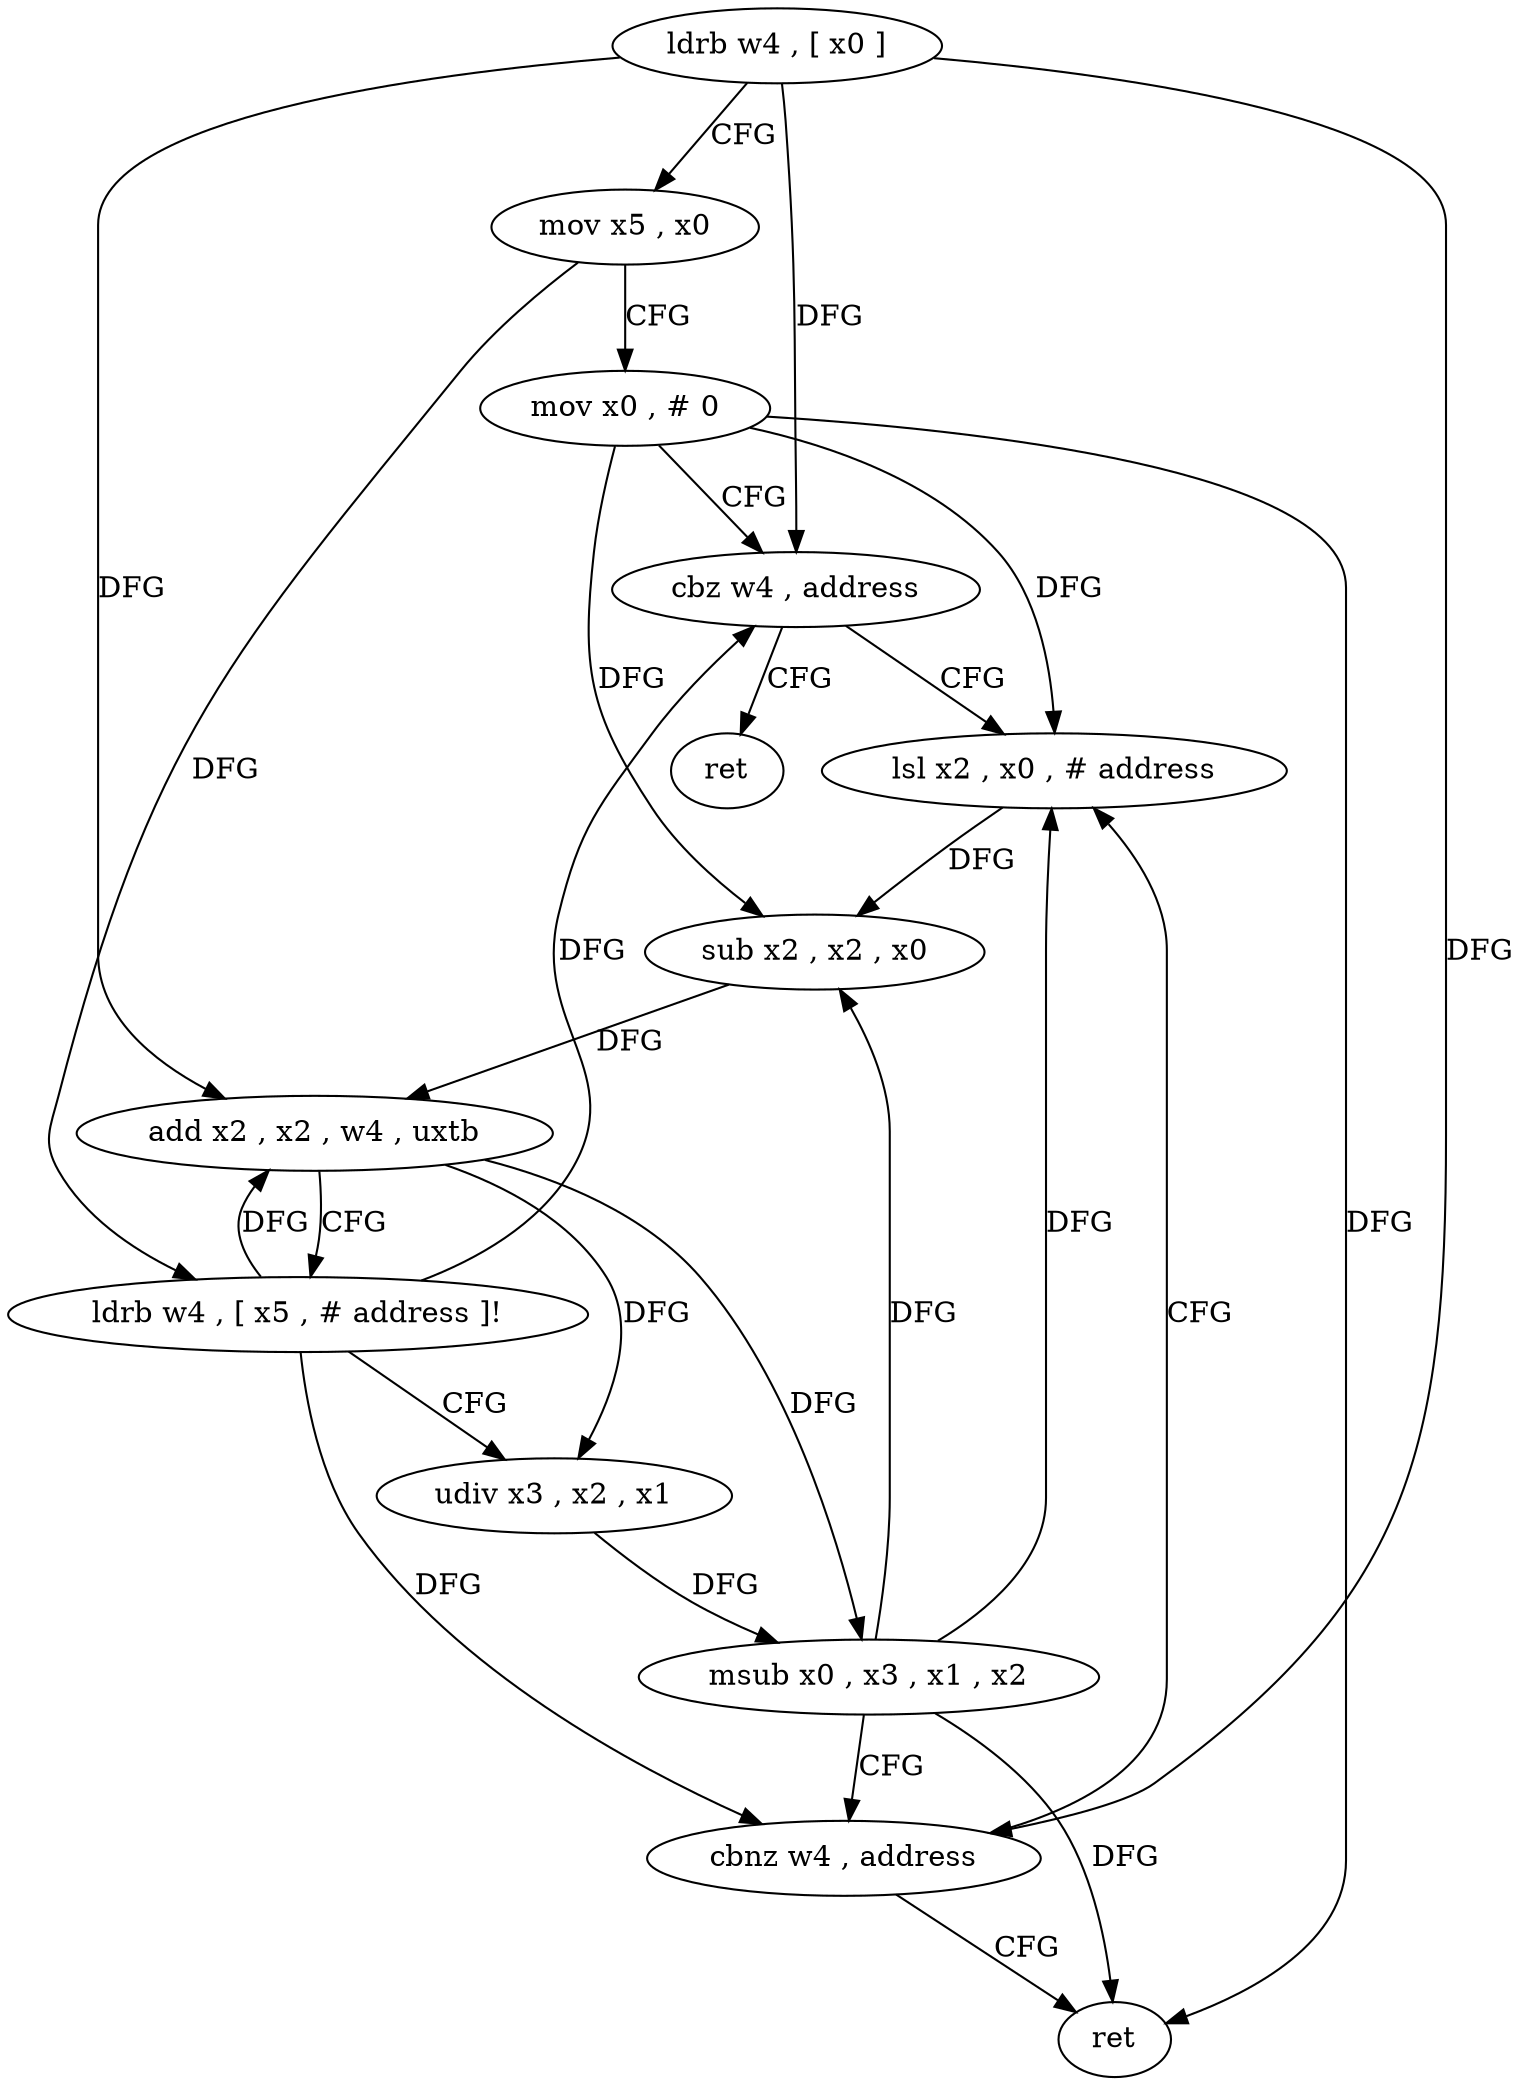 digraph "func" {
"4284312" [label = "ldrb w4 , [ x0 ]" ]
"4284316" [label = "mov x5 , x0" ]
"4284320" [label = "mov x0 , # 0" ]
"4284324" [label = "cbz w4 , address" ]
"4284360" [label = "ret" ]
"4284328" [label = "lsl x2 , x0 , # address" ]
"4284332" [label = "sub x2 , x2 , x0" ]
"4284336" [label = "add x2 , x2 , w4 , uxtb" ]
"4284340" [label = "ldrb w4 , [ x5 , # address ]!" ]
"4284344" [label = "udiv x3 , x2 , x1" ]
"4284348" [label = "msub x0 , x3 , x1 , x2" ]
"4284352" [label = "cbnz w4 , address" ]
"4284356" [label = "ret" ]
"4284312" -> "4284316" [ label = "CFG" ]
"4284312" -> "4284324" [ label = "DFG" ]
"4284312" -> "4284336" [ label = "DFG" ]
"4284312" -> "4284352" [ label = "DFG" ]
"4284316" -> "4284320" [ label = "CFG" ]
"4284316" -> "4284340" [ label = "DFG" ]
"4284320" -> "4284324" [ label = "CFG" ]
"4284320" -> "4284328" [ label = "DFG" ]
"4284320" -> "4284332" [ label = "DFG" ]
"4284320" -> "4284356" [ label = "DFG" ]
"4284324" -> "4284360" [ label = "CFG" ]
"4284324" -> "4284328" [ label = "CFG" ]
"4284328" -> "4284332" [ label = "DFG" ]
"4284332" -> "4284336" [ label = "DFG" ]
"4284336" -> "4284340" [ label = "CFG" ]
"4284336" -> "4284344" [ label = "DFG" ]
"4284336" -> "4284348" [ label = "DFG" ]
"4284340" -> "4284344" [ label = "CFG" ]
"4284340" -> "4284324" [ label = "DFG" ]
"4284340" -> "4284336" [ label = "DFG" ]
"4284340" -> "4284352" [ label = "DFG" ]
"4284344" -> "4284348" [ label = "DFG" ]
"4284348" -> "4284352" [ label = "CFG" ]
"4284348" -> "4284328" [ label = "DFG" ]
"4284348" -> "4284332" [ label = "DFG" ]
"4284348" -> "4284356" [ label = "DFG" ]
"4284352" -> "4284328" [ label = "CFG" ]
"4284352" -> "4284356" [ label = "CFG" ]
}
